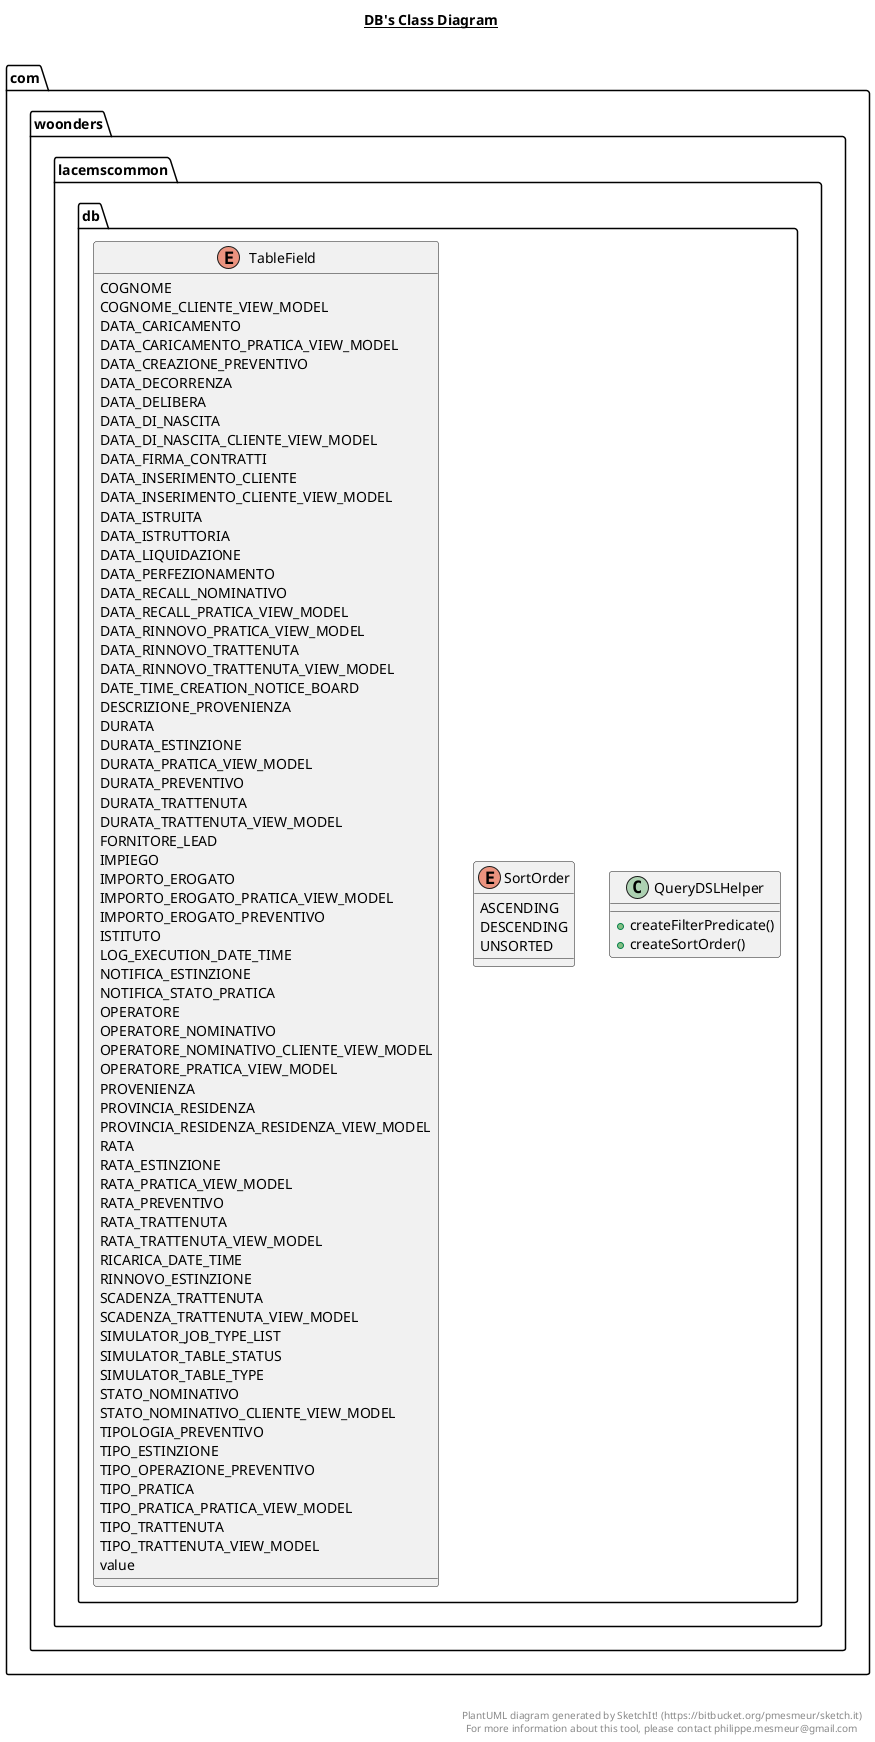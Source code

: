 @startuml

title __DB's Class Diagram__\n

  namespace com.woonders.lacemscommon {
    namespace db {
      class com.woonders.lacemscommon.db.QueryDSLHelper {
          + createFilterPredicate()
          + createSortOrder()
      }
    }
  }
  

  namespace com.woonders.lacemscommon {
    namespace db {
      enum SortOrder {
        ASCENDING
        DESCENDING
        UNSORTED
      }
    }
  }
  

  namespace com.woonders.lacemscommon {
    namespace db {
      enum TableField {
        COGNOME
        COGNOME_CLIENTE_VIEW_MODEL
        DATA_CARICAMENTO
        DATA_CARICAMENTO_PRATICA_VIEW_MODEL
        DATA_CREAZIONE_PREVENTIVO
        DATA_DECORRENZA
        DATA_DELIBERA
        DATA_DI_NASCITA
        DATA_DI_NASCITA_CLIENTE_VIEW_MODEL
        DATA_FIRMA_CONTRATTI
        DATA_INSERIMENTO_CLIENTE
        DATA_INSERIMENTO_CLIENTE_VIEW_MODEL
        DATA_ISTRUITA
        DATA_ISTRUTTORIA
        DATA_LIQUIDAZIONE
        DATA_PERFEZIONAMENTO
        DATA_RECALL_NOMINATIVO
        DATA_RECALL_PRATICA_VIEW_MODEL
        DATA_RINNOVO_PRATICA_VIEW_MODEL
        DATA_RINNOVO_TRATTENUTA
        DATA_RINNOVO_TRATTENUTA_VIEW_MODEL
        DATE_TIME_CREATION_NOTICE_BOARD
        DESCRIZIONE_PROVENIENZA
        DURATA
        DURATA_ESTINZIONE
        DURATA_PRATICA_VIEW_MODEL
        DURATA_PREVENTIVO
        DURATA_TRATTENUTA
        DURATA_TRATTENUTA_VIEW_MODEL
        FORNITORE_LEAD
        IMPIEGO
        IMPORTO_EROGATO
        IMPORTO_EROGATO_PRATICA_VIEW_MODEL
        IMPORTO_EROGATO_PREVENTIVO
        ISTITUTO
        LOG_EXECUTION_DATE_TIME
        NOTIFICA_ESTINZIONE
        NOTIFICA_STATO_PRATICA
        OPERATORE
        OPERATORE_NOMINATIVO
        OPERATORE_NOMINATIVO_CLIENTE_VIEW_MODEL
        OPERATORE_PRATICA_VIEW_MODEL
        PROVENIENZA
        PROVINCIA_RESIDENZA
        PROVINCIA_RESIDENZA_RESIDENZA_VIEW_MODEL
        RATA
        RATA_ESTINZIONE
        RATA_PRATICA_VIEW_MODEL
        RATA_PREVENTIVO
        RATA_TRATTENUTA
        RATA_TRATTENUTA_VIEW_MODEL
        RICARICA_DATE_TIME
        RINNOVO_ESTINZIONE
        SCADENZA_TRATTENUTA
        SCADENZA_TRATTENUTA_VIEW_MODEL
        SIMULATOR_JOB_TYPE_LIST
        SIMULATOR_TABLE_STATUS
        SIMULATOR_TABLE_TYPE
        STATO_NOMINATIVO
        STATO_NOMINATIVO_CLIENTE_VIEW_MODEL
        TIPOLOGIA_PREVENTIVO
        TIPO_ESTINZIONE
        TIPO_OPERAZIONE_PREVENTIVO
        TIPO_PRATICA
        TIPO_PRATICA_PRATICA_VIEW_MODEL
        TIPO_TRATTENUTA
        TIPO_TRATTENUTA_VIEW_MODEL
        value
      }
    }
  }
  

  com.woonders.lacemscommon.db.QueryDSLHelper +-down- com.woonders.lacemscommon.db.QueryDSLHelper.SortOrder
  com.woonders.lacemscommon.db.QueryDSLHelper +-down- com.woonders.lacemscommon.db.QueryDSLHelper.TableField


right footer


PlantUML diagram generated by SketchIt! (https://bitbucket.org/pmesmeur/sketch.it)
For more information about this tool, please contact philippe.mesmeur@gmail.com
endfooter

@enduml
